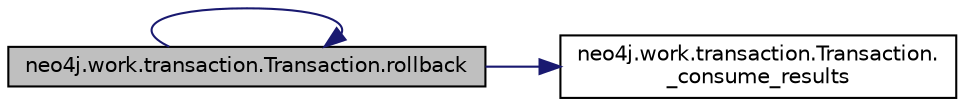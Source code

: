 digraph "neo4j.work.transaction.Transaction.rollback"
{
 // LATEX_PDF_SIZE
  edge [fontname="Helvetica",fontsize="10",labelfontname="Helvetica",labelfontsize="10"];
  node [fontname="Helvetica",fontsize="10",shape=record];
  rankdir="LR";
  Node1 [label="neo4j.work.transaction.Transaction.rollback",height=0.2,width=0.4,color="black", fillcolor="grey75", style="filled", fontcolor="black",tooltip=" "];
  Node1 -> Node2 [color="midnightblue",fontsize="10",style="solid",fontname="Helvetica"];
  Node2 [label="neo4j.work.transaction.Transaction.\l_consume_results",height=0.2,width=0.4,color="black", fillcolor="white", style="filled",URL="$d9/da3/classneo4j_1_1work_1_1transaction_1_1_transaction.html#a42ea5159f877fd56133705c7611dff24",tooltip=" "];
  Node1 -> Node1 [color="midnightblue",fontsize="10",style="solid",fontname="Helvetica"];
}
